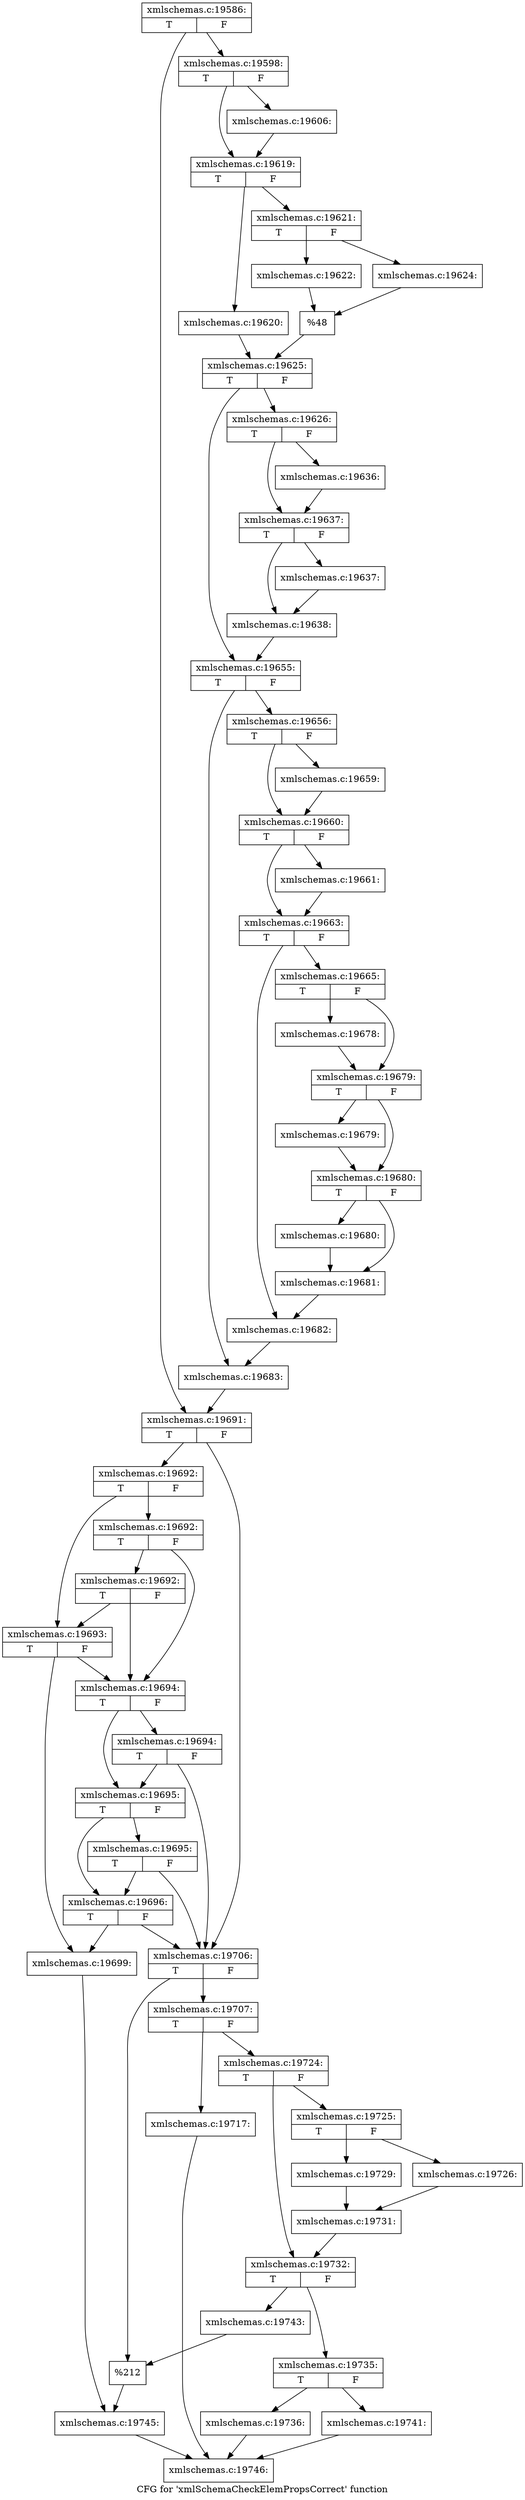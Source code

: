 digraph "CFG for 'xmlSchemaCheckElemPropsCorrect' function" {
	label="CFG for 'xmlSchemaCheckElemPropsCorrect' function";

	Node0x5304c40 [shape=record,label="{xmlschemas.c:19586:|{<s0>T|<s1>F}}"];
	Node0x5304c40 -> Node0x53079b0;
	Node0x5304c40 -> Node0x5307a00;
	Node0x53079b0 [shape=record,label="{xmlschemas.c:19598:|{<s0>T|<s1>F}}"];
	Node0x53079b0 -> Node0x53087d0;
	Node0x53079b0 -> Node0x5308820;
	Node0x53087d0 [shape=record,label="{xmlschemas.c:19606:}"];
	Node0x53087d0 -> Node0x5308820;
	Node0x5308820 [shape=record,label="{xmlschemas.c:19619:|{<s0>T|<s1>F}}"];
	Node0x5308820 -> Node0x5309580;
	Node0x5308820 -> Node0x5309620;
	Node0x5309580 [shape=record,label="{xmlschemas.c:19620:}"];
	Node0x5309580 -> Node0x53095d0;
	Node0x5309620 [shape=record,label="{xmlschemas.c:19621:|{<s0>T|<s1>F}}"];
	Node0x5309620 -> Node0x5309b40;
	Node0x5309620 -> Node0x5309be0;
	Node0x5309b40 [shape=record,label="{xmlschemas.c:19622:}"];
	Node0x5309b40 -> Node0x5309b90;
	Node0x5309be0 [shape=record,label="{xmlschemas.c:19624:}"];
	Node0x5309be0 -> Node0x5309b90;
	Node0x5309b90 [shape=record,label="{%48}"];
	Node0x5309b90 -> Node0x53095d0;
	Node0x53095d0 [shape=record,label="{xmlschemas.c:19625:|{<s0>T|<s1>F}}"];
	Node0x53095d0 -> Node0x530a8d0;
	Node0x53095d0 -> Node0x530ae10;
	Node0x530a8d0 [shape=record,label="{xmlschemas.c:19626:|{<s0>T|<s1>F}}"];
	Node0x530a8d0 -> Node0x530bba0;
	Node0x530a8d0 -> Node0x530bbf0;
	Node0x530bba0 [shape=record,label="{xmlschemas.c:19636:}"];
	Node0x530bba0 -> Node0x530bbf0;
	Node0x530bbf0 [shape=record,label="{xmlschemas.c:19637:|{<s0>T|<s1>F}}"];
	Node0x530bbf0 -> Node0x530c0f0;
	Node0x530bbf0 -> Node0x530c140;
	Node0x530c0f0 [shape=record,label="{xmlschemas.c:19637:}"];
	Node0x530c0f0 -> Node0x530c140;
	Node0x530c140 [shape=record,label="{xmlschemas.c:19638:}"];
	Node0x530c140 -> Node0x530ae10;
	Node0x530ae10 [shape=record,label="{xmlschemas.c:19655:|{<s0>T|<s1>F}}"];
	Node0x530ae10 -> Node0x530c870;
	Node0x530ae10 -> Node0x530c8c0;
	Node0x530c870 [shape=record,label="{xmlschemas.c:19656:|{<s0>T|<s1>F}}"];
	Node0x530c870 -> Node0x530d260;
	Node0x530c870 -> Node0x530d2b0;
	Node0x530d260 [shape=record,label="{xmlschemas.c:19659:}"];
	Node0x530d260 -> Node0x530d2b0;
	Node0x530d2b0 [shape=record,label="{xmlschemas.c:19660:|{<s0>T|<s1>F}}"];
	Node0x530d2b0 -> Node0x530d970;
	Node0x530d2b0 -> Node0x530d9c0;
	Node0x530d970 [shape=record,label="{xmlschemas.c:19661:}"];
	Node0x530d970 -> Node0x530d9c0;
	Node0x530d9c0 [shape=record,label="{xmlschemas.c:19663:|{<s0>T|<s1>F}}"];
	Node0x530d9c0 -> Node0x530e0e0;
	Node0x530d9c0 -> Node0x530e130;
	Node0x530e0e0 [shape=record,label="{xmlschemas.c:19665:|{<s0>T|<s1>F}}"];
	Node0x530e0e0 -> Node0x53106d0;
	Node0x530e0e0 -> Node0x5310720;
	Node0x53106d0 [shape=record,label="{xmlschemas.c:19678:}"];
	Node0x53106d0 -> Node0x5310720;
	Node0x5310720 [shape=record,label="{xmlschemas.c:19679:|{<s0>T|<s1>F}}"];
	Node0x5310720 -> Node0x5310ba0;
	Node0x5310720 -> Node0x5310bf0;
	Node0x5310ba0 [shape=record,label="{xmlschemas.c:19679:}"];
	Node0x5310ba0 -> Node0x5310bf0;
	Node0x5310bf0 [shape=record,label="{xmlschemas.c:19680:|{<s0>T|<s1>F}}"];
	Node0x5310bf0 -> Node0x5311070;
	Node0x5310bf0 -> Node0x53110c0;
	Node0x5311070 [shape=record,label="{xmlschemas.c:19680:}"];
	Node0x5311070 -> Node0x53110c0;
	Node0x53110c0 [shape=record,label="{xmlschemas.c:19681:}"];
	Node0x53110c0 -> Node0x530e130;
	Node0x530e130 [shape=record,label="{xmlschemas.c:19682:}"];
	Node0x530e130 -> Node0x530c8c0;
	Node0x530c8c0 [shape=record,label="{xmlschemas.c:19683:}"];
	Node0x530c8c0 -> Node0x5307a00;
	Node0x5307a00 [shape=record,label="{xmlschemas.c:19691:|{<s0>T|<s1>F}}"];
	Node0x5307a00 -> Node0x5311930;
	Node0x5307a00 -> Node0x53118e0;
	Node0x5311930 [shape=record,label="{xmlschemas.c:19692:|{<s0>T|<s1>F}}"];
	Node0x5311930 -> Node0x5311dc0;
	Node0x5311930 -> Node0x5311e40;
	Node0x5311e40 [shape=record,label="{xmlschemas.c:19692:|{<s0>T|<s1>F}}"];
	Node0x5311e40 -> Node0x5312130;
	Node0x5311e40 -> Node0x5311d70;
	Node0x5312130 [shape=record,label="{xmlschemas.c:19692:|{<s0>T|<s1>F}}"];
	Node0x5312130 -> Node0x5311dc0;
	Node0x5312130 -> Node0x5311d70;
	Node0x5311dc0 [shape=record,label="{xmlschemas.c:19693:|{<s0>T|<s1>F}}"];
	Node0x5311dc0 -> Node0x5311840;
	Node0x5311dc0 -> Node0x5311d70;
	Node0x5311d70 [shape=record,label="{xmlschemas.c:19694:|{<s0>T|<s1>F}}"];
	Node0x5311d70 -> Node0x5312920;
	Node0x5311d70 -> Node0x53129a0;
	Node0x53129a0 [shape=record,label="{xmlschemas.c:19694:|{<s0>T|<s1>F}}"];
	Node0x53129a0 -> Node0x5312920;
	Node0x53129a0 -> Node0x53118e0;
	Node0x5312920 [shape=record,label="{xmlschemas.c:19695:|{<s0>T|<s1>F}}"];
	Node0x5312920 -> Node0x53128a0;
	Node0x5312920 -> Node0x5312f60;
	Node0x5312f60 [shape=record,label="{xmlschemas.c:19695:|{<s0>T|<s1>F}}"];
	Node0x5312f60 -> Node0x53128a0;
	Node0x5312f60 -> Node0x53118e0;
	Node0x53128a0 [shape=record,label="{xmlschemas.c:19696:|{<s0>T|<s1>F}}"];
	Node0x53128a0 -> Node0x5311840;
	Node0x53128a0 -> Node0x53118e0;
	Node0x5311840 [shape=record,label="{xmlschemas.c:19699:}"];
	Node0x5311840 -> Node0x5311890;
	Node0x53118e0 [shape=record,label="{xmlschemas.c:19706:|{<s0>T|<s1>F}}"];
	Node0x53118e0 -> Node0x5314030;
	Node0x53118e0 -> Node0x5314080;
	Node0x5314030 [shape=record,label="{xmlschemas.c:19707:|{<s0>T|<s1>F}}"];
	Node0x5314030 -> Node0x5314b40;
	Node0x5314030 -> Node0x5314b90;
	Node0x5314b40 [shape=record,label="{xmlschemas.c:19717:}"];
	Node0x5314b40 -> Node0x5304ef0;
	Node0x5314b90 [shape=record,label="{xmlschemas.c:19724:|{<s0>T|<s1>F}}"];
	Node0x5314b90 -> Node0x5315650;
	Node0x5314b90 -> Node0x53156a0;
	Node0x5315650 [shape=record,label="{xmlschemas.c:19725:|{<s0>T|<s1>F}}"];
	Node0x5315650 -> Node0x5315b10;
	Node0x5315650 -> Node0x5315bb0;
	Node0x5315b10 [shape=record,label="{xmlschemas.c:19726:}"];
	Node0x5315b10 -> Node0x5315b60;
	Node0x5315bb0 [shape=record,label="{xmlschemas.c:19729:}"];
	Node0x5315bb0 -> Node0x5315b60;
	Node0x5315b60 [shape=record,label="{xmlschemas.c:19731:}"];
	Node0x5315b60 -> Node0x53156a0;
	Node0x53156a0 [shape=record,label="{xmlschemas.c:19732:|{<s0>T|<s1>F}}"];
	Node0x53156a0 -> Node0x530ea00;
	Node0x53156a0 -> Node0x53168b0;
	Node0x530ea00 [shape=record,label="{xmlschemas.c:19735:|{<s0>T|<s1>F}}"];
	Node0x530ea00 -> Node0x5316be0;
	Node0x530ea00 -> Node0x5317e30;
	Node0x5316be0 [shape=record,label="{xmlschemas.c:19736:}"];
	Node0x5316be0 -> Node0x5304ef0;
	Node0x5317e30 [shape=record,label="{xmlschemas.c:19741:}"];
	Node0x5317e30 -> Node0x5304ef0;
	Node0x53168b0 [shape=record,label="{xmlschemas.c:19743:}"];
	Node0x53168b0 -> Node0x5314080;
	Node0x5314080 [shape=record,label="{%212}"];
	Node0x5314080 -> Node0x5311890;
	Node0x5311890 [shape=record,label="{xmlschemas.c:19745:}"];
	Node0x5311890 -> Node0x5304ef0;
	Node0x5304ef0 [shape=record,label="{xmlschemas.c:19746:}"];
}
